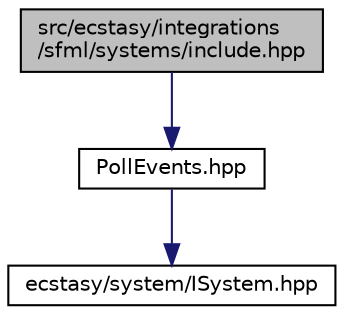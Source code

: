 digraph "src/ecstasy/integrations/sfml/systems/include.hpp"
{
 // LATEX_PDF_SIZE
  edge [fontname="Helvetica",fontsize="10",labelfontname="Helvetica",labelfontsize="10"];
  node [fontname="Helvetica",fontsize="10",shape=record];
  Node1 [label="src/ecstasy/integrations\l/sfml/systems/include.hpp",height=0.2,width=0.4,color="black", fillcolor="grey75", style="filled", fontcolor="black",tooltip=" "];
  Node1 -> Node2 [color="midnightblue",fontsize="10",style="solid",fontname="Helvetica"];
  Node2 [label="PollEvents.hpp",height=0.2,width=0.4,color="black", fillcolor="white", style="filled",URL="$_poll_events_8hpp.html",tooltip=" "];
  Node2 -> Node3 [color="midnightblue",fontsize="10",style="solid",fontname="Helvetica"];
  Node3 [label="ecstasy/system/ISystem.hpp",height=0.2,width=0.4,color="black", fillcolor="white", style="filled",URL="$_i_system_8hpp.html",tooltip=" "];
}
